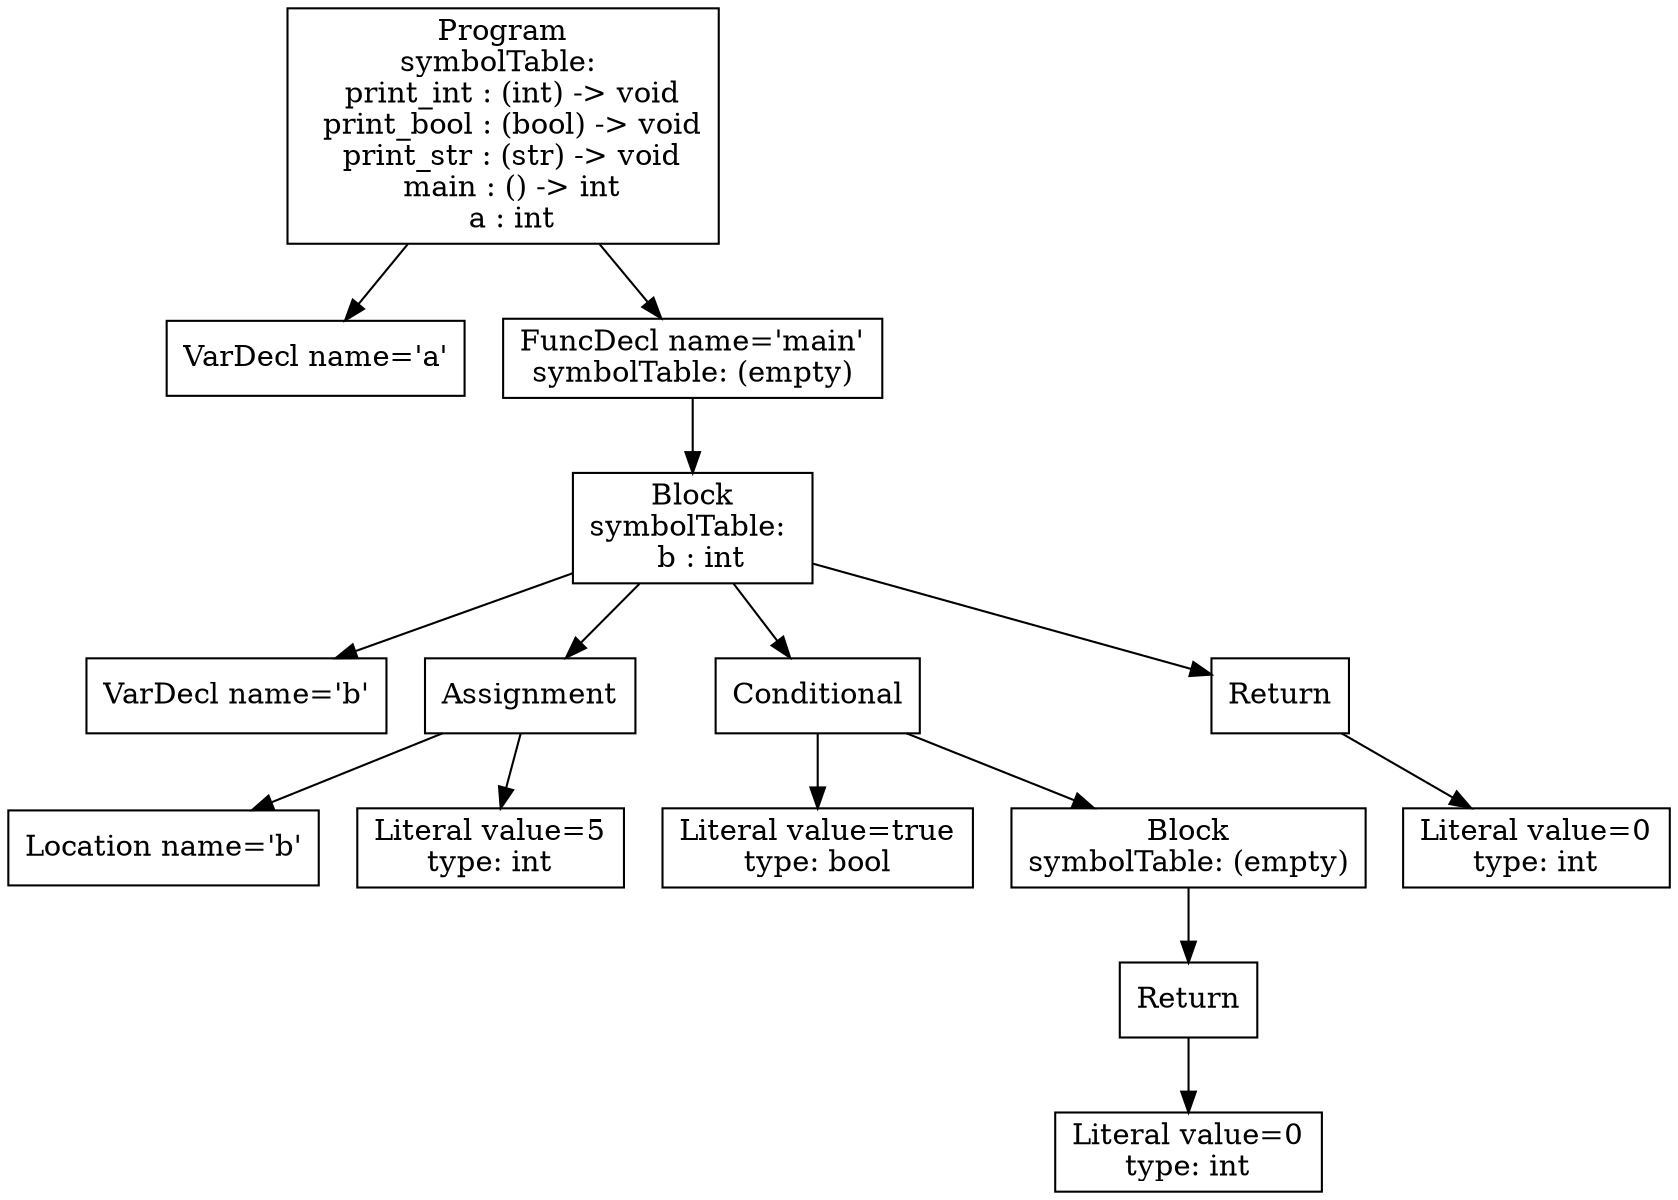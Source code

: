 digraph AST {
1 [shape=box, label="VarDecl name='a'"];
4 [shape=box, label="VarDecl name='b'"];
6 [shape=box, label="Location name='b'"];
7 [shape=box, label="Literal value=5\ntype: int"];
5 [shape=box, label="Assignment"];
5 -> 6;
5 -> 7;
9 [shape=box, label="Literal value=true\ntype: bool"];
12 [shape=box, label="Literal value=0\ntype: int"];
11 [shape=box, label="Return"];
11 -> 12;
10 [shape=box, label="Block\nsymbolTable: (empty)"];
10 -> 11;
8 [shape=box, label="Conditional"];
8 -> 9;
8 -> 10;
14 [shape=box, label="Literal value=0\ntype: int"];
13 [shape=box, label="Return"];
13 -> 14;
3 [shape=box, label="Block\nsymbolTable: \n  b : int"];
3 -> 4;
3 -> 5;
3 -> 8;
3 -> 13;
2 [shape=box, label="FuncDecl name='main'\nsymbolTable: (empty)"];
2 -> 3;
0 [shape=box, label="Program\nsymbolTable: \n  print_int : (int) -> void\n  print_bool : (bool) -> void\n  print_str : (str) -> void\n  main : () -> int\n  a : int"];
0 -> 1;
0 -> 2;
}
